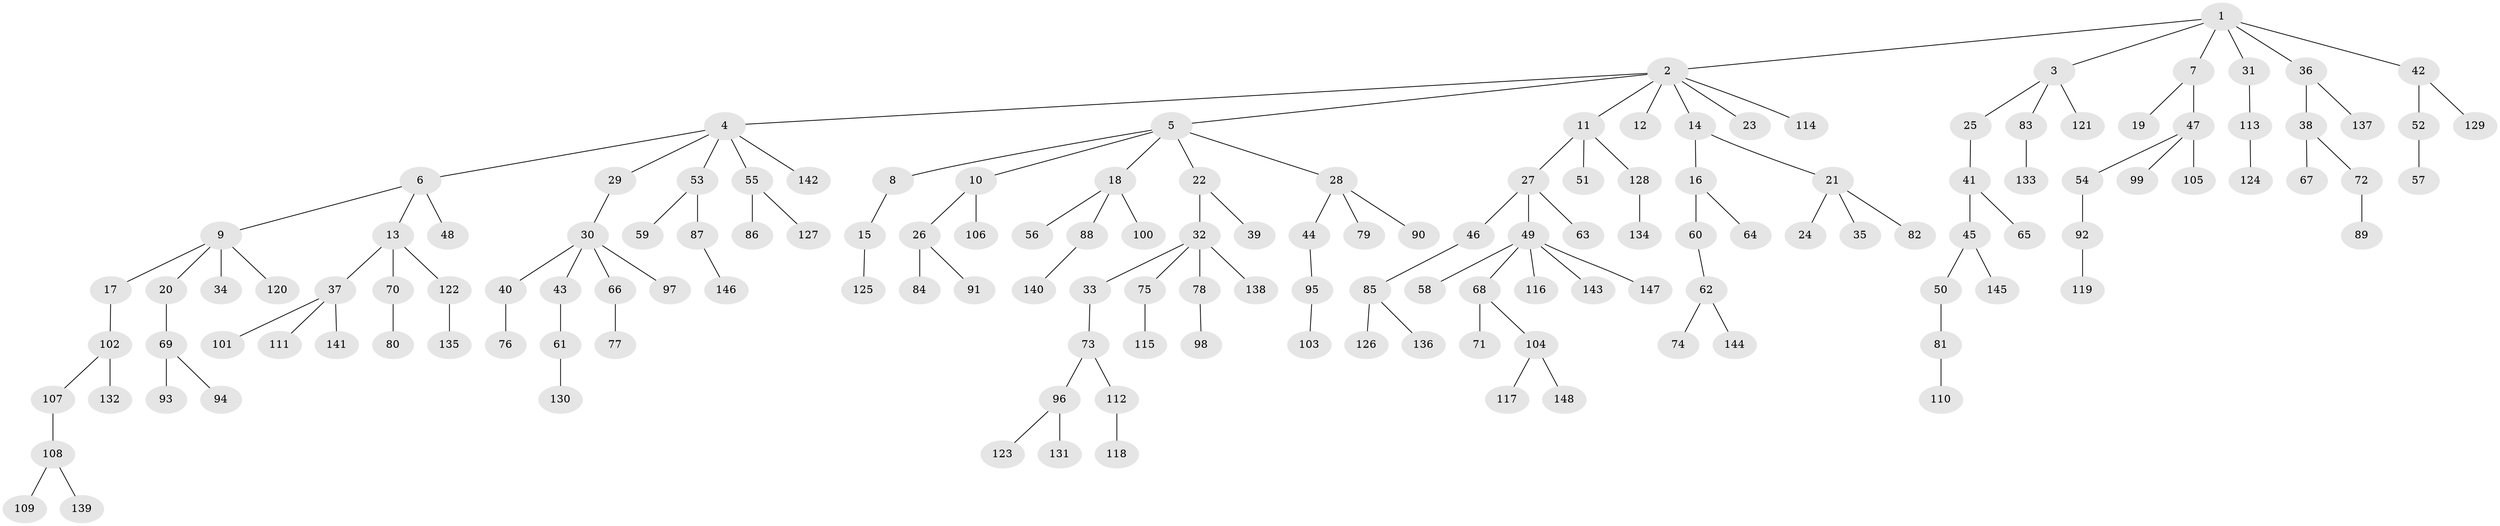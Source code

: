 // Generated by graph-tools (version 1.1) at 2025/02/03/09/25 03:02:26]
// undirected, 148 vertices, 147 edges
graph export_dot {
graph [start="1"]
  node [color=gray90,style=filled];
  1;
  2;
  3;
  4;
  5;
  6;
  7;
  8;
  9;
  10;
  11;
  12;
  13;
  14;
  15;
  16;
  17;
  18;
  19;
  20;
  21;
  22;
  23;
  24;
  25;
  26;
  27;
  28;
  29;
  30;
  31;
  32;
  33;
  34;
  35;
  36;
  37;
  38;
  39;
  40;
  41;
  42;
  43;
  44;
  45;
  46;
  47;
  48;
  49;
  50;
  51;
  52;
  53;
  54;
  55;
  56;
  57;
  58;
  59;
  60;
  61;
  62;
  63;
  64;
  65;
  66;
  67;
  68;
  69;
  70;
  71;
  72;
  73;
  74;
  75;
  76;
  77;
  78;
  79;
  80;
  81;
  82;
  83;
  84;
  85;
  86;
  87;
  88;
  89;
  90;
  91;
  92;
  93;
  94;
  95;
  96;
  97;
  98;
  99;
  100;
  101;
  102;
  103;
  104;
  105;
  106;
  107;
  108;
  109;
  110;
  111;
  112;
  113;
  114;
  115;
  116;
  117;
  118;
  119;
  120;
  121;
  122;
  123;
  124;
  125;
  126;
  127;
  128;
  129;
  130;
  131;
  132;
  133;
  134;
  135;
  136;
  137;
  138;
  139;
  140;
  141;
  142;
  143;
  144;
  145;
  146;
  147;
  148;
  1 -- 2;
  1 -- 3;
  1 -- 7;
  1 -- 31;
  1 -- 36;
  1 -- 42;
  2 -- 4;
  2 -- 5;
  2 -- 11;
  2 -- 12;
  2 -- 14;
  2 -- 23;
  2 -- 114;
  3 -- 25;
  3 -- 83;
  3 -- 121;
  4 -- 6;
  4 -- 29;
  4 -- 53;
  4 -- 55;
  4 -- 142;
  5 -- 8;
  5 -- 10;
  5 -- 18;
  5 -- 22;
  5 -- 28;
  6 -- 9;
  6 -- 13;
  6 -- 48;
  7 -- 19;
  7 -- 47;
  8 -- 15;
  9 -- 17;
  9 -- 20;
  9 -- 34;
  9 -- 120;
  10 -- 26;
  10 -- 106;
  11 -- 27;
  11 -- 51;
  11 -- 128;
  13 -- 37;
  13 -- 70;
  13 -- 122;
  14 -- 16;
  14 -- 21;
  15 -- 125;
  16 -- 60;
  16 -- 64;
  17 -- 102;
  18 -- 56;
  18 -- 88;
  18 -- 100;
  20 -- 69;
  21 -- 24;
  21 -- 35;
  21 -- 82;
  22 -- 32;
  22 -- 39;
  25 -- 41;
  26 -- 84;
  26 -- 91;
  27 -- 46;
  27 -- 49;
  27 -- 63;
  28 -- 44;
  28 -- 79;
  28 -- 90;
  29 -- 30;
  30 -- 40;
  30 -- 43;
  30 -- 66;
  30 -- 97;
  31 -- 113;
  32 -- 33;
  32 -- 75;
  32 -- 78;
  32 -- 138;
  33 -- 73;
  36 -- 38;
  36 -- 137;
  37 -- 101;
  37 -- 111;
  37 -- 141;
  38 -- 67;
  38 -- 72;
  40 -- 76;
  41 -- 45;
  41 -- 65;
  42 -- 52;
  42 -- 129;
  43 -- 61;
  44 -- 95;
  45 -- 50;
  45 -- 145;
  46 -- 85;
  47 -- 54;
  47 -- 99;
  47 -- 105;
  49 -- 58;
  49 -- 68;
  49 -- 116;
  49 -- 143;
  49 -- 147;
  50 -- 81;
  52 -- 57;
  53 -- 59;
  53 -- 87;
  54 -- 92;
  55 -- 86;
  55 -- 127;
  60 -- 62;
  61 -- 130;
  62 -- 74;
  62 -- 144;
  66 -- 77;
  68 -- 71;
  68 -- 104;
  69 -- 93;
  69 -- 94;
  70 -- 80;
  72 -- 89;
  73 -- 96;
  73 -- 112;
  75 -- 115;
  78 -- 98;
  81 -- 110;
  83 -- 133;
  85 -- 126;
  85 -- 136;
  87 -- 146;
  88 -- 140;
  92 -- 119;
  95 -- 103;
  96 -- 123;
  96 -- 131;
  102 -- 107;
  102 -- 132;
  104 -- 117;
  104 -- 148;
  107 -- 108;
  108 -- 109;
  108 -- 139;
  112 -- 118;
  113 -- 124;
  122 -- 135;
  128 -- 134;
}

